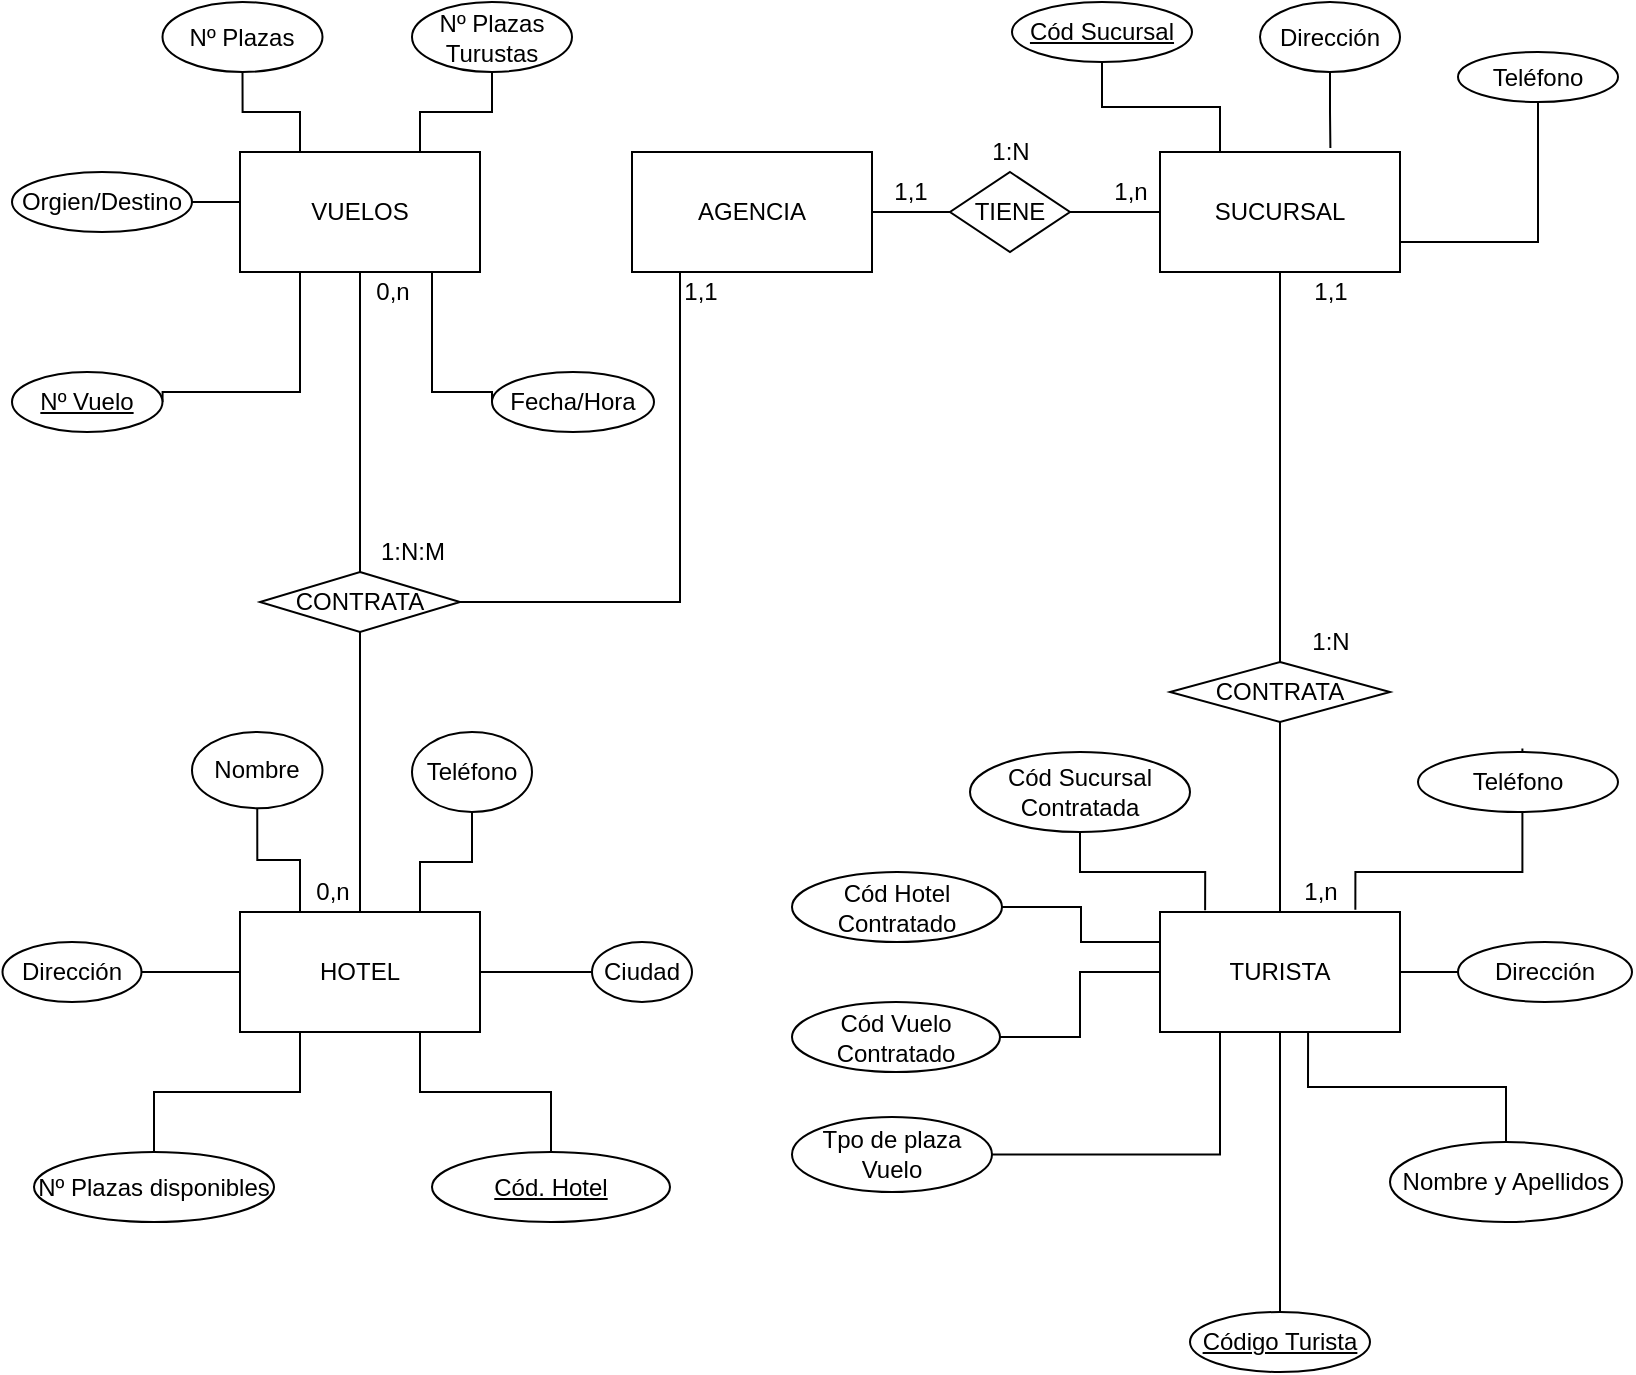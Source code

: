<mxfile version="15.4.0" type="device"><diagram id="J7uxfYdTCIEQta86GLRk" name="Página-1"><mxGraphModel dx="1718" dy="685" grid="1" gridSize="10" guides="1" tooltips="1" connect="1" arrows="1" fold="1" page="1" pageScale="1" pageWidth="827" pageHeight="1169" math="0" shadow="0"><root><mxCell id="0"/><mxCell id="1" parent="0"/><mxCell id="mdC7LZfb10_mw-mwe4CD-1" value="VUELOS&lt;br&gt;" style="rounded=0;whiteSpace=wrap;html=1;" parent="1" vertex="1"><mxGeometry x="124" y="80" width="120" height="60" as="geometry"/></mxCell><mxCell id="mdC7LZfb10_mw-mwe4CD-2" value="AGENCIA" style="rounded=0;whiteSpace=wrap;html=1;" parent="1" vertex="1"><mxGeometry x="320" y="80" width="120" height="60" as="geometry"/></mxCell><mxCell id="mdC7LZfb10_mw-mwe4CD-11" style="edgeStyle=orthogonalEdgeStyle;rounded=0;orthogonalLoop=1;jettySize=auto;html=1;entryX=1;entryY=0.5;entryDx=0;entryDy=0;strokeColor=default;endArrow=none;endFill=0;" parent="1" source="mdC7LZfb10_mw-mwe4CD-3" target="mdC7LZfb10_mw-mwe4CD-6" edge="1"><mxGeometry relative="1" as="geometry"/></mxCell><mxCell id="mdC7LZfb10_mw-mwe4CD-3" value="SUCURSAL" style="rounded=0;whiteSpace=wrap;html=1;" parent="1" vertex="1"><mxGeometry x="584" y="80" width="120" height="60" as="geometry"/></mxCell><mxCell id="mdC7LZfb10_mw-mwe4CD-24" style="edgeStyle=orthogonalEdgeStyle;rounded=0;orthogonalLoop=1;jettySize=auto;html=1;entryX=0.5;entryY=1;entryDx=0;entryDy=0;endArrow=none;endFill=0;strokeColor=default;exitX=0.5;exitY=0;exitDx=0;exitDy=0;" parent="1" source="mdC7LZfb10_mw-mwe4CD-4" target="mdC7LZfb10_mw-mwe4CD-23" edge="1"><mxGeometry relative="1" as="geometry"><mxPoint x="790.64" y="489.88" as="targetPoint"/></mxGeometry></mxCell><mxCell id="mdC7LZfb10_mw-mwe4CD-4" value="TURISTA&lt;br&gt;" style="rounded=0;whiteSpace=wrap;html=1;" parent="1" vertex="1"><mxGeometry x="584" y="460" width="120" height="60" as="geometry"/></mxCell><mxCell id="mdC7LZfb10_mw-mwe4CD-5" value="HOTEL" style="rounded=0;whiteSpace=wrap;html=1;" parent="1" vertex="1"><mxGeometry x="124" y="460" width="120" height="60" as="geometry"/></mxCell><mxCell id="mdC7LZfb10_mw-mwe4CD-6" value="TIENE" style="rhombus;whiteSpace=wrap;html=1;" parent="1" vertex="1"><mxGeometry x="479" y="90" width="60" height="40" as="geometry"/></mxCell><mxCell id="mdC7LZfb10_mw-mwe4CD-9" value="" style="endArrow=none;html=1;rounded=0;edgeStyle=orthogonalEdgeStyle;entryX=0;entryY=0.5;entryDx=0;entryDy=0;exitX=1;exitY=0.5;exitDx=0;exitDy=0;" parent="1" source="mdC7LZfb10_mw-mwe4CD-2" target="mdC7LZfb10_mw-mwe4CD-6" edge="1"><mxGeometry width="50" height="50" relative="1" as="geometry"><mxPoint x="484" y="110" as="sourcePoint"/><mxPoint x="534" y="110" as="targetPoint"/></mxGeometry></mxCell><mxCell id="mdC7LZfb10_mw-mwe4CD-19" style="edgeStyle=orthogonalEdgeStyle;rounded=0;orthogonalLoop=1;jettySize=auto;html=1;entryX=0.5;entryY=1;entryDx=0;entryDy=0;endArrow=none;endFill=0;strokeColor=default;exitX=1;exitY=0.5;exitDx=0;exitDy=0;" parent="1" source="mdC7LZfb10_mw-mwe4CD-18" target="mdC7LZfb10_mw-mwe4CD-2" edge="1"><mxGeometry relative="1" as="geometry"><Array as="points"><mxPoint x="344" y="305"/><mxPoint x="344" y="140"/></Array></mxGeometry></mxCell><mxCell id="mdC7LZfb10_mw-mwe4CD-20" style="edgeStyle=orthogonalEdgeStyle;rounded=0;orthogonalLoop=1;jettySize=auto;html=1;entryX=0.5;entryY=1;entryDx=0;entryDy=0;endArrow=none;endFill=0;strokeColor=default;" parent="1" source="mdC7LZfb10_mw-mwe4CD-18" target="mdC7LZfb10_mw-mwe4CD-1" edge="1"><mxGeometry relative="1" as="geometry"/></mxCell><mxCell id="mdC7LZfb10_mw-mwe4CD-21" style="edgeStyle=orthogonalEdgeStyle;rounded=0;orthogonalLoop=1;jettySize=auto;html=1;entryX=0.5;entryY=0;entryDx=0;entryDy=0;endArrow=none;endFill=0;strokeColor=default;exitX=0.5;exitY=1;exitDx=0;exitDy=0;" parent="1" source="mdC7LZfb10_mw-mwe4CD-18" target="mdC7LZfb10_mw-mwe4CD-5" edge="1"><mxGeometry relative="1" as="geometry"><mxPoint x="324" y="230" as="sourcePoint"/></mxGeometry></mxCell><mxCell id="mdC7LZfb10_mw-mwe4CD-18" value="CONTRATA" style="rhombus;whiteSpace=wrap;html=1;" parent="1" vertex="1"><mxGeometry x="134" y="290" width="100" height="30" as="geometry"/></mxCell><mxCell id="mdC7LZfb10_mw-mwe4CD-25" style="edgeStyle=orthogonalEdgeStyle;rounded=0;orthogonalLoop=1;jettySize=auto;html=1;entryX=0.5;entryY=1;entryDx=0;entryDy=0;endArrow=none;endFill=0;strokeColor=default;" parent="1" source="mdC7LZfb10_mw-mwe4CD-23" target="mdC7LZfb10_mw-mwe4CD-3" edge="1"><mxGeometry relative="1" as="geometry"/></mxCell><mxCell id="mdC7LZfb10_mw-mwe4CD-23" value="CONTRATA" style="rhombus;whiteSpace=wrap;html=1;" parent="1" vertex="1"><mxGeometry x="589" y="335" width="110" height="30" as="geometry"/></mxCell><mxCell id="mdC7LZfb10_mw-mwe4CD-33" style="edgeStyle=orthogonalEdgeStyle;rounded=0;orthogonalLoop=1;jettySize=auto;html=1;entryX=0.25;entryY=1;entryDx=0;entryDy=0;endArrow=none;endFill=0;strokeColor=default;exitX=1;exitY=0.5;exitDx=0;exitDy=0;" parent="1" source="mdC7LZfb10_mw-mwe4CD-26" target="mdC7LZfb10_mw-mwe4CD-1" edge="1"><mxGeometry relative="1" as="geometry"><Array as="points"><mxPoint x="154" y="200"/></Array></mxGeometry></mxCell><mxCell id="mdC7LZfb10_mw-mwe4CD-26" value="&lt;u&gt;Nº Vuelo&lt;/u&gt;" style="ellipse;whiteSpace=wrap;html=1;" parent="1" vertex="1"><mxGeometry x="10" y="190" width="75.25" height="30" as="geometry"/></mxCell><mxCell id="mdC7LZfb10_mw-mwe4CD-32" style="edgeStyle=orthogonalEdgeStyle;rounded=0;orthogonalLoop=1;jettySize=auto;html=1;exitX=0;exitY=0.5;exitDx=0;exitDy=0;entryX=0.75;entryY=1;entryDx=0;entryDy=0;endArrow=none;endFill=0;strokeColor=default;" parent="1" source="mdC7LZfb10_mw-mwe4CD-27" target="mdC7LZfb10_mw-mwe4CD-1" edge="1"><mxGeometry relative="1" as="geometry"><Array as="points"><mxPoint x="250" y="200"/><mxPoint x="220" y="200"/><mxPoint x="220" y="140"/></Array></mxGeometry></mxCell><mxCell id="mdC7LZfb10_mw-mwe4CD-27" value="Fecha/Hora" style="ellipse;whiteSpace=wrap;html=1;" parent="1" vertex="1"><mxGeometry x="250" y="190" width="81" height="30" as="geometry"/></mxCell><mxCell id="mdC7LZfb10_mw-mwe4CD-34" style="edgeStyle=orthogonalEdgeStyle;rounded=0;orthogonalLoop=1;jettySize=auto;html=1;endArrow=none;endFill=0;strokeColor=default;entryX=0;entryY=0.25;entryDx=0;entryDy=0;exitX=1;exitY=0.5;exitDx=0;exitDy=0;" parent="1" source="mdC7LZfb10_mw-mwe4CD-29" target="mdC7LZfb10_mw-mwe4CD-1" edge="1"><mxGeometry relative="1" as="geometry"><mxPoint x="120" y="100" as="targetPoint"/></mxGeometry></mxCell><mxCell id="mdC7LZfb10_mw-mwe4CD-29" value="Orgien/Destino" style="ellipse;whiteSpace=wrap;html=1;" parent="1" vertex="1"><mxGeometry x="10" y="90" width="90" height="30" as="geometry"/></mxCell><mxCell id="mdC7LZfb10_mw-mwe4CD-35" style="edgeStyle=orthogonalEdgeStyle;rounded=0;orthogonalLoop=1;jettySize=auto;html=1;endArrow=none;endFill=0;strokeColor=default;entryX=0.25;entryY=0;entryDx=0;entryDy=0;" parent="1" source="mdC7LZfb10_mw-mwe4CD-30" target="mdC7LZfb10_mw-mwe4CD-1" edge="1"><mxGeometry relative="1" as="geometry"/></mxCell><mxCell id="mdC7LZfb10_mw-mwe4CD-30" value="Nº Plazas" style="ellipse;whiteSpace=wrap;html=1;" parent="1" vertex="1"><mxGeometry x="85.25" y="5" width="80" height="35" as="geometry"/></mxCell><mxCell id="mdC7LZfb10_mw-mwe4CD-36" style="edgeStyle=orthogonalEdgeStyle;rounded=0;orthogonalLoop=1;jettySize=auto;html=1;entryX=0.75;entryY=0;entryDx=0;entryDy=0;endArrow=none;endFill=0;strokeColor=default;" parent="1" source="mdC7LZfb10_mw-mwe4CD-31" target="mdC7LZfb10_mw-mwe4CD-1" edge="1"><mxGeometry relative="1" as="geometry"/></mxCell><mxCell id="mdC7LZfb10_mw-mwe4CD-31" value="Nº Plazas Turustas" style="ellipse;whiteSpace=wrap;html=1;" parent="1" vertex="1"><mxGeometry x="210" y="5" width="80" height="35" as="geometry"/></mxCell><mxCell id="mdC7LZfb10_mw-mwe4CD-46" style="edgeStyle=orthogonalEdgeStyle;rounded=0;orthogonalLoop=1;jettySize=auto;html=1;endArrow=none;endFill=0;strokeColor=default;exitX=0.5;exitY=0;exitDx=0;exitDy=0;entryX=0.75;entryY=1;entryDx=0;entryDy=0;" parent="1" source="mdC7LZfb10_mw-mwe4CD-37" edge="1" target="mdC7LZfb10_mw-mwe4CD-5"><mxGeometry relative="1" as="geometry"><mxPoint x="180" y="520" as="targetPoint"/></mxGeometry></mxCell><mxCell id="mdC7LZfb10_mw-mwe4CD-37" value="&lt;u&gt;Cód. Hotel&lt;/u&gt;" style="ellipse;whiteSpace=wrap;html=1;" parent="1" vertex="1"><mxGeometry x="220" y="580" width="119" height="35" as="geometry"/></mxCell><mxCell id="mdC7LZfb10_mw-mwe4CD-43" style="edgeStyle=orthogonalEdgeStyle;rounded=0;orthogonalLoop=1;jettySize=auto;html=1;endArrow=none;endFill=0;strokeColor=default;entryX=0.25;entryY=0;entryDx=0;entryDy=0;" parent="1" source="mdC7LZfb10_mw-mwe4CD-38" target="mdC7LZfb10_mw-mwe4CD-5" edge="1"><mxGeometry relative="1" as="geometry"><mxPoint x="150" y="450" as="targetPoint"/></mxGeometry></mxCell><mxCell id="mdC7LZfb10_mw-mwe4CD-38" value="Nombre" style="ellipse;whiteSpace=wrap;html=1;" parent="1" vertex="1"><mxGeometry x="100" y="370" width="65.25" height="38.13" as="geometry"/></mxCell><mxCell id="mdC7LZfb10_mw-mwe4CD-44" style="edgeStyle=orthogonalEdgeStyle;rounded=0;orthogonalLoop=1;jettySize=auto;html=1;entryX=0;entryY=0.5;entryDx=0;entryDy=0;endArrow=none;endFill=0;strokeColor=default;exitX=1;exitY=0.5;exitDx=0;exitDy=0;" parent="1" source="mdC7LZfb10_mw-mwe4CD-39" target="mdC7LZfb10_mw-mwe4CD-5" edge="1"><mxGeometry relative="1" as="geometry"/></mxCell><mxCell id="mdC7LZfb10_mw-mwe4CD-39" value="Dirección" style="ellipse;whiteSpace=wrap;html=1;" parent="1" vertex="1"><mxGeometry x="5.25" y="475" width="69.5" height="30" as="geometry"/></mxCell><mxCell id="mdC7LZfb10_mw-mwe4CD-47" style="edgeStyle=orthogonalEdgeStyle;rounded=0;orthogonalLoop=1;jettySize=auto;html=1;entryX=1;entryY=0.5;entryDx=0;entryDy=0;endArrow=none;endFill=0;strokeColor=default;exitX=0;exitY=0.5;exitDx=0;exitDy=0;" parent="1" source="mdC7LZfb10_mw-mwe4CD-40" target="mdC7LZfb10_mw-mwe4CD-5" edge="1"><mxGeometry relative="1" as="geometry"><Array as="points"><mxPoint x="330" y="490"/><mxPoint x="330" y="490"/></Array></mxGeometry></mxCell><mxCell id="mdC7LZfb10_mw-mwe4CD-40" value="Ciudad" style="ellipse;whiteSpace=wrap;html=1;" parent="1" vertex="1"><mxGeometry x="300" y="475" width="50" height="30" as="geometry"/></mxCell><mxCell id="xPU3XPS8x03yKYpyH-pM-12" style="edgeStyle=orthogonalEdgeStyle;rounded=0;orthogonalLoop=1;jettySize=auto;html=1;entryX=0.75;entryY=0;entryDx=0;entryDy=0;endArrow=none;endFill=0;strokeColor=default;" edge="1" parent="1" source="mdC7LZfb10_mw-mwe4CD-41" target="mdC7LZfb10_mw-mwe4CD-5"><mxGeometry relative="1" as="geometry"/></mxCell><mxCell id="mdC7LZfb10_mw-mwe4CD-41" value="Teléfono" style="ellipse;whiteSpace=wrap;html=1;" parent="1" vertex="1"><mxGeometry x="210" y="370" width="60" height="40" as="geometry"/></mxCell><mxCell id="mdC7LZfb10_mw-mwe4CD-45" style="edgeStyle=orthogonalEdgeStyle;rounded=0;orthogonalLoop=1;jettySize=auto;html=1;entryX=0.25;entryY=1;entryDx=0;entryDy=0;endArrow=none;endFill=0;strokeColor=default;" parent="1" source="mdC7LZfb10_mw-mwe4CD-42" target="mdC7LZfb10_mw-mwe4CD-5" edge="1"><mxGeometry relative="1" as="geometry"/></mxCell><mxCell id="mdC7LZfb10_mw-mwe4CD-42" value="Nº Plazas disponibles" style="ellipse;whiteSpace=wrap;html=1;" parent="1" vertex="1"><mxGeometry x="21" y="580" width="120" height="35" as="geometry"/></mxCell><mxCell id="mdC7LZfb10_mw-mwe4CD-50" style="edgeStyle=orthogonalEdgeStyle;rounded=0;orthogonalLoop=1;jettySize=auto;html=1;entryX=0.25;entryY=0;entryDx=0;entryDy=0;endArrow=none;endFill=0;strokeColor=default;exitX=0.5;exitY=1;exitDx=0;exitDy=0;" parent="1" source="mdC7LZfb10_mw-mwe4CD-49" target="mdC7LZfb10_mw-mwe4CD-3" edge="1"><mxGeometry relative="1" as="geometry"/></mxCell><mxCell id="mdC7LZfb10_mw-mwe4CD-49" value="&lt;u&gt;Cód Sucursal&lt;/u&gt;" style="ellipse;whiteSpace=wrap;html=1;" parent="1" vertex="1"><mxGeometry x="510" y="5" width="90" height="30" as="geometry"/></mxCell><mxCell id="mdC7LZfb10_mw-mwe4CD-54" style="edgeStyle=orthogonalEdgeStyle;rounded=0;orthogonalLoop=1;jettySize=auto;html=1;endArrow=none;endFill=0;strokeColor=default;exitX=0.5;exitY=1;exitDx=0;exitDy=0;entryX=1;entryY=0.75;entryDx=0;entryDy=0;" parent="1" source="mdC7LZfb10_mw-mwe4CD-51" target="mdC7LZfb10_mw-mwe4CD-3" edge="1"><mxGeometry relative="1" as="geometry"><mxPoint x="770" y="240" as="targetPoint"/></mxGeometry></mxCell><mxCell id="mdC7LZfb10_mw-mwe4CD-51" value="Teléfono" style="ellipse;whiteSpace=wrap;html=1;" parent="1" vertex="1"><mxGeometry x="733" y="30" width="80" height="25" as="geometry"/></mxCell><mxCell id="mdC7LZfb10_mw-mwe4CD-53" style="edgeStyle=orthogonalEdgeStyle;rounded=0;orthogonalLoop=1;jettySize=auto;html=1;entryX=0.71;entryY=-0.033;entryDx=0;entryDy=0;endArrow=none;endFill=0;strokeColor=default;entryPerimeter=0;" parent="1" source="mdC7LZfb10_mw-mwe4CD-52" target="mdC7LZfb10_mw-mwe4CD-3" edge="1"><mxGeometry relative="1" as="geometry"/></mxCell><mxCell id="mdC7LZfb10_mw-mwe4CD-52" value="Dirección" style="ellipse;whiteSpace=wrap;html=1;" parent="1" vertex="1"><mxGeometry x="634" y="5" width="70" height="35" as="geometry"/></mxCell><mxCell id="mdC7LZfb10_mw-mwe4CD-56" style="edgeStyle=orthogonalEdgeStyle;rounded=0;orthogonalLoop=1;jettySize=auto;html=1;entryX=0.5;entryY=1;entryDx=0;entryDy=0;endArrow=none;endFill=0;strokeColor=default;exitX=0.5;exitY=0;exitDx=0;exitDy=0;" parent="1" source="mdC7LZfb10_mw-mwe4CD-55" target="mdC7LZfb10_mw-mwe4CD-4" edge="1"><mxGeometry relative="1" as="geometry"><Array as="points"><mxPoint x="644" y="540"/><mxPoint x="644" y="540"/></Array><mxPoint x="544" y="700" as="sourcePoint"/></mxGeometry></mxCell><mxCell id="mdC7LZfb10_mw-mwe4CD-55" value="&lt;u&gt;Código Turista&lt;/u&gt;" style="ellipse;whiteSpace=wrap;html=1;" parent="1" vertex="1"><mxGeometry x="599" y="660" width="90" height="30" as="geometry"/></mxCell><mxCell id="xPU3XPS8x03yKYpyH-pM-7" style="edgeStyle=orthogonalEdgeStyle;rounded=0;orthogonalLoop=1;jettySize=auto;html=1;entryX=0.617;entryY=1;entryDx=0;entryDy=0;entryPerimeter=0;strokeColor=default;endArrow=none;endFill=0;" edge="1" parent="1" source="mdC7LZfb10_mw-mwe4CD-57" target="mdC7LZfb10_mw-mwe4CD-4"><mxGeometry relative="1" as="geometry"/></mxCell><mxCell id="mdC7LZfb10_mw-mwe4CD-57" value="Nombre y Apellidos" style="ellipse;whiteSpace=wrap;html=1;" parent="1" vertex="1"><mxGeometry x="699" y="575" width="116" height="40" as="geometry"/></mxCell><mxCell id="mdC7LZfb10_mw-mwe4CD-61" style="edgeStyle=orthogonalEdgeStyle;rounded=0;orthogonalLoop=1;jettySize=auto;html=1;entryX=1;entryY=0.5;entryDx=0;entryDy=0;endArrow=none;endFill=0;strokeColor=default;exitX=0;exitY=0.5;exitDx=0;exitDy=0;" parent="1" source="mdC7LZfb10_mw-mwe4CD-59" target="mdC7LZfb10_mw-mwe4CD-4" edge="1"><mxGeometry relative="1" as="geometry"><Array as="points"><mxPoint x="720" y="490"/><mxPoint x="720" y="490"/></Array></mxGeometry></mxCell><mxCell id="mdC7LZfb10_mw-mwe4CD-59" value="Dirección" style="ellipse;whiteSpace=wrap;html=1;" parent="1" vertex="1"><mxGeometry x="733" y="475" width="87" height="30" as="geometry"/></mxCell><mxCell id="mdC7LZfb10_mw-mwe4CD-63" style="edgeStyle=orthogonalEdgeStyle;rounded=0;orthogonalLoop=1;jettySize=auto;html=1;entryX=0.814;entryY=-0.019;entryDx=0;entryDy=0;endArrow=none;endFill=0;strokeColor=default;exitX=0.522;exitY=-0.059;exitDx=0;exitDy=0;exitPerimeter=0;entryPerimeter=0;" parent="1" source="mdC7LZfb10_mw-mwe4CD-62" target="mdC7LZfb10_mw-mwe4CD-4" edge="1"><mxGeometry relative="1" as="geometry"><Array as="points"><mxPoint x="765" y="440"/><mxPoint x="682" y="440"/></Array><mxPoint x="749" y="570.0" as="sourcePoint"/></mxGeometry></mxCell><mxCell id="mdC7LZfb10_mw-mwe4CD-62" value="Teléfono" style="ellipse;whiteSpace=wrap;html=1;" parent="1" vertex="1"><mxGeometry x="713" y="380" width="100" height="30" as="geometry"/></mxCell><mxCell id="mdC7LZfb10_mw-mwe4CD-65" style="edgeStyle=orthogonalEdgeStyle;rounded=0;orthogonalLoop=1;jettySize=auto;html=1;entryX=0.188;entryY=-0.014;entryDx=0;entryDy=0;entryPerimeter=0;endArrow=none;endFill=0;strokeColor=default;exitX=0.5;exitY=1;exitDx=0;exitDy=0;" parent="1" source="mdC7LZfb10_mw-mwe4CD-64" target="mdC7LZfb10_mw-mwe4CD-4" edge="1"><mxGeometry relative="1" as="geometry"><mxPoint x="574" y="430" as="sourcePoint"/></mxGeometry></mxCell><mxCell id="mdC7LZfb10_mw-mwe4CD-64" value="Cód Sucursal Contratada" style="ellipse;whiteSpace=wrap;html=1;" parent="1" vertex="1"><mxGeometry x="489" y="380" width="110" height="40" as="geometry"/></mxCell><mxCell id="xPU3XPS8x03yKYpyH-pM-9" style="edgeStyle=orthogonalEdgeStyle;rounded=0;orthogonalLoop=1;jettySize=auto;html=1;endArrow=none;endFill=0;strokeColor=default;entryX=0;entryY=0.25;entryDx=0;entryDy=0;" edge="1" parent="1" source="xPU3XPS8x03yKYpyH-pM-5" target="mdC7LZfb10_mw-mwe4CD-4"><mxGeometry relative="1" as="geometry"><mxPoint x="580" y="470" as="targetPoint"/></mxGeometry></mxCell><mxCell id="xPU3XPS8x03yKYpyH-pM-5" value="Cód Hotel &lt;br&gt;Contratado" style="ellipse;whiteSpace=wrap;html=1;" vertex="1" parent="1"><mxGeometry x="400" y="440" width="105" height="35" as="geometry"/></mxCell><mxCell id="xPU3XPS8x03yKYpyH-pM-10" style="edgeStyle=orthogonalEdgeStyle;rounded=0;orthogonalLoop=1;jettySize=auto;html=1;entryX=0;entryY=0.5;entryDx=0;entryDy=0;endArrow=none;endFill=0;strokeColor=default;" edge="1" parent="1" source="xPU3XPS8x03yKYpyH-pM-6" target="mdC7LZfb10_mw-mwe4CD-4"><mxGeometry relative="1" as="geometry"/></mxCell><mxCell id="xPU3XPS8x03yKYpyH-pM-6" value="Cód Vuelo&lt;br&gt;Contratado" style="ellipse;whiteSpace=wrap;html=1;" vertex="1" parent="1"><mxGeometry x="400" y="505" width="104" height="35" as="geometry"/></mxCell><mxCell id="xPU3XPS8x03yKYpyH-pM-11" style="edgeStyle=orthogonalEdgeStyle;rounded=0;orthogonalLoop=1;jettySize=auto;html=1;entryX=0.25;entryY=1;entryDx=0;entryDy=0;endArrow=none;endFill=0;strokeColor=default;" edge="1" parent="1" source="xPU3XPS8x03yKYpyH-pM-8" target="mdC7LZfb10_mw-mwe4CD-4"><mxGeometry relative="1" as="geometry"/></mxCell><mxCell id="xPU3XPS8x03yKYpyH-pM-8" value="Tpo de plaza Vuelo" style="ellipse;whiteSpace=wrap;html=1;" vertex="1" parent="1"><mxGeometry x="400" y="562.5" width="100" height="37.5" as="geometry"/></mxCell><mxCell id="xPU3XPS8x03yKYpyH-pM-13" value="1,1" style="text;html=1;align=center;verticalAlign=middle;resizable=0;points=[];autosize=1;strokeColor=none;fillColor=none;" vertex="1" parent="1"><mxGeometry x="444" y="90" width="30" height="20" as="geometry"/></mxCell><mxCell id="xPU3XPS8x03yKYpyH-pM-14" value="1,1" style="text;html=1;align=center;verticalAlign=middle;resizable=0;points=[];autosize=1;strokeColor=none;fillColor=none;" vertex="1" parent="1"><mxGeometry x="339" y="140" width="30" height="20" as="geometry"/></mxCell><mxCell id="xPU3XPS8x03yKYpyH-pM-15" value="1,n" style="text;html=1;align=center;verticalAlign=middle;resizable=0;points=[];autosize=1;strokeColor=none;fillColor=none;" vertex="1" parent="1"><mxGeometry x="554" y="90" width="30" height="20" as="geometry"/></mxCell><mxCell id="xPU3XPS8x03yKYpyH-pM-16" value="1:N" style="text;html=1;align=center;verticalAlign=middle;resizable=0;points=[];autosize=1;strokeColor=none;fillColor=none;" vertex="1" parent="1"><mxGeometry x="494" y="70" width="30" height="20" as="geometry"/></mxCell><mxCell id="xPU3XPS8x03yKYpyH-pM-17" value="1,1" style="text;html=1;align=center;verticalAlign=middle;resizable=0;points=[];autosize=1;strokeColor=none;fillColor=none;" vertex="1" parent="1"><mxGeometry x="654" y="140" width="30" height="20" as="geometry"/></mxCell><mxCell id="xPU3XPS8x03yKYpyH-pM-18" value="1,n" style="text;html=1;align=center;verticalAlign=middle;resizable=0;points=[];autosize=1;strokeColor=none;fillColor=none;" vertex="1" parent="1"><mxGeometry x="649" y="440" width="30" height="20" as="geometry"/></mxCell><mxCell id="xPU3XPS8x03yKYpyH-pM-19" value="1:N" style="text;html=1;align=center;verticalAlign=middle;resizable=0;points=[];autosize=1;strokeColor=none;fillColor=none;" vertex="1" parent="1"><mxGeometry x="654" y="315" width="30" height="20" as="geometry"/></mxCell><mxCell id="xPU3XPS8x03yKYpyH-pM-20" value="0,n" style="text;html=1;align=center;verticalAlign=middle;resizable=0;points=[];autosize=1;strokeColor=none;fillColor=none;" vertex="1" parent="1"><mxGeometry x="185" y="140" width="30" height="20" as="geometry"/></mxCell><mxCell id="xPU3XPS8x03yKYpyH-pM-21" value="0,n" style="text;html=1;align=center;verticalAlign=middle;resizable=0;points=[];autosize=1;strokeColor=none;fillColor=none;" vertex="1" parent="1"><mxGeometry x="155" y="440" width="30" height="20" as="geometry"/></mxCell><mxCell id="xPU3XPS8x03yKYpyH-pM-22" value="1:N:M" style="text;html=1;align=center;verticalAlign=middle;resizable=0;points=[];autosize=1;strokeColor=none;fillColor=none;" vertex="1" parent="1"><mxGeometry x="185" y="270" width="50" height="20" as="geometry"/></mxCell></root></mxGraphModel></diagram></mxfile>